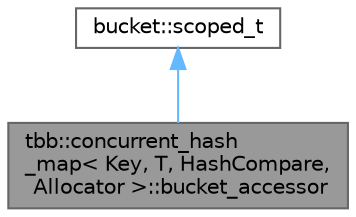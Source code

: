 digraph "tbb::concurrent_hash_map&lt; Key, T, HashCompare, Allocator &gt;::bucket_accessor"
{
 // LATEX_PDF_SIZE
  bgcolor="transparent";
  edge [fontname=Helvetica,fontsize=10,labelfontname=Helvetica,labelfontsize=10];
  node [fontname=Helvetica,fontsize=10,shape=box,height=0.2,width=0.4];
  Node1 [id="Node000001",label="tbb::concurrent_hash\l_map\< Key, T, HashCompare,\l Allocator \>::bucket_accessor",height=0.2,width=0.4,color="gray40", fillcolor="grey60", style="filled", fontcolor="black",tooltip="bucket accessor is to find, rehash, acquire a lock, and access a bucket"];
  Node2 -> Node1 [id="edge1_Node000001_Node000002",dir="back",color="steelblue1",style="solid",tooltip=" "];
  Node2 [id="Node000002",label="bucket::scoped_t",height=0.2,width=0.4,color="gray40", fillcolor="white", style="filled",tooltip=" "];
}
